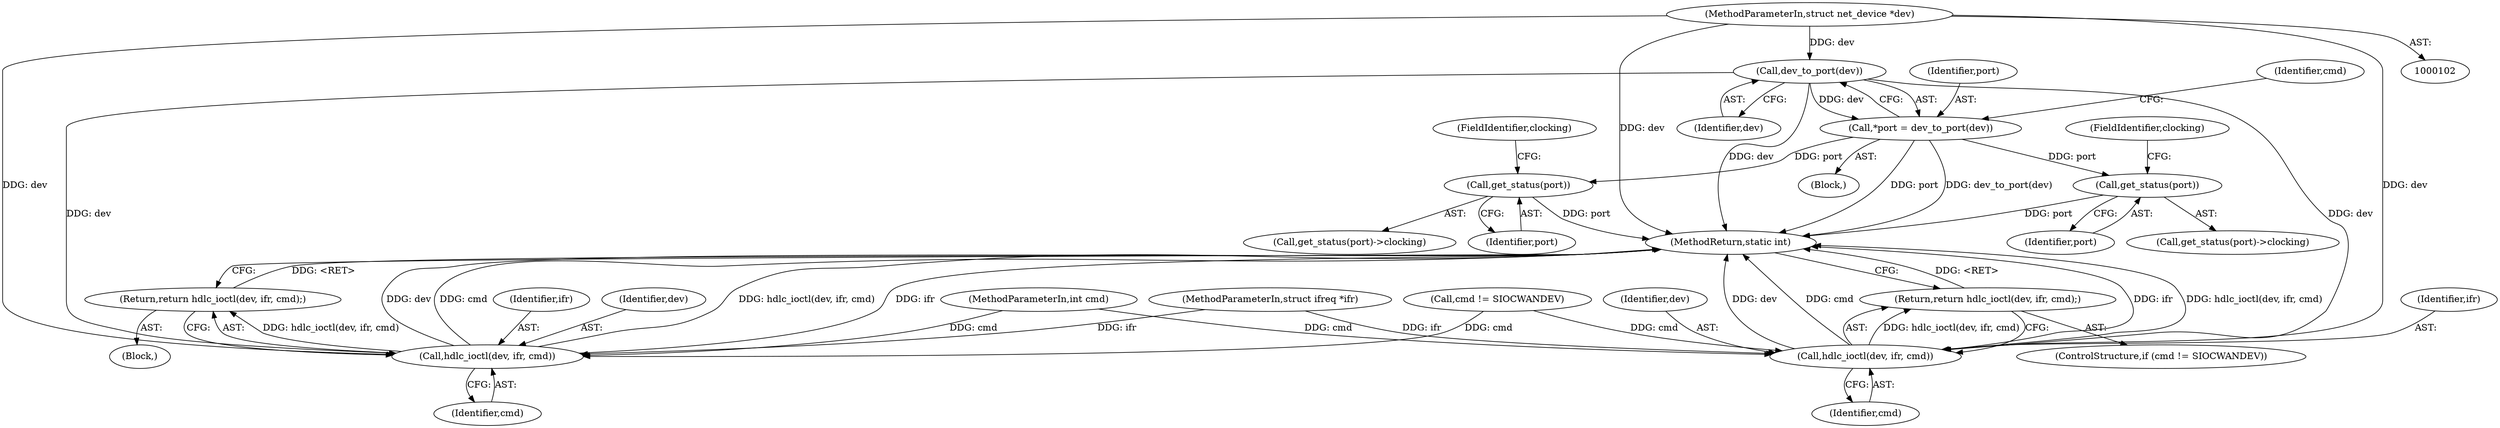 digraph "0_linux_2b13d06c9584b4eb773f1e80bbaedab9a1c344e1@pointer" {
"1000103" [label="(MethodParameterIn,struct net_device *dev)"];
"1000116" [label="(Call,dev_to_port(dev))"];
"1000114" [label="(Call,*port = dev_to_port(dev))"];
"1000172" [label="(Call,get_status(port))"];
"1000260" [label="(Call,get_status(port))"];
"1000123" [label="(Call,hdlc_ioctl(dev, ifr, cmd))"];
"1000122" [label="(Return,return hdlc_ioctl(dev, ifr, cmd);)"];
"1000270" [label="(Call,hdlc_ioctl(dev, ifr, cmd))"];
"1000269" [label="(Return,return hdlc_ioctl(dev, ifr, cmd);)"];
"1000259" [label="(Call,get_status(port)->clocking)"];
"1000272" [label="(Identifier,ifr)"];
"1000117" [label="(Identifier,dev)"];
"1000119" [label="(Call,cmd != SIOCWANDEV)"];
"1000105" [label="(MethodParameterIn,int cmd)"];
"1000103" [label="(MethodParameterIn,struct net_device *dev)"];
"1000115" [label="(Identifier,port)"];
"1000123" [label="(Call,hdlc_ioctl(dev, ifr, cmd))"];
"1000273" [label="(Identifier,cmd)"];
"1000173" [label="(Identifier,port)"];
"1000118" [label="(ControlStructure,if (cmd != SIOCWANDEV))"];
"1000261" [label="(Identifier,port)"];
"1000270" [label="(Call,hdlc_ioctl(dev, ifr, cmd))"];
"1000124" [label="(Identifier,dev)"];
"1000174" [label="(FieldIdentifier,clocking)"];
"1000106" [label="(Block,)"];
"1000260" [label="(Call,get_status(port))"];
"1000133" [label="(Block,)"];
"1000274" [label="(MethodReturn,static int)"];
"1000122" [label="(Return,return hdlc_ioctl(dev, ifr, cmd);)"];
"1000104" [label="(MethodParameterIn,struct ifreq *ifr)"];
"1000271" [label="(Identifier,dev)"];
"1000126" [label="(Identifier,cmd)"];
"1000125" [label="(Identifier,ifr)"];
"1000116" [label="(Call,dev_to_port(dev))"];
"1000120" [label="(Identifier,cmd)"];
"1000269" [label="(Return,return hdlc_ioctl(dev, ifr, cmd);)"];
"1000114" [label="(Call,*port = dev_to_port(dev))"];
"1000171" [label="(Call,get_status(port)->clocking)"];
"1000262" [label="(FieldIdentifier,clocking)"];
"1000172" [label="(Call,get_status(port))"];
"1000103" -> "1000102"  [label="AST: "];
"1000103" -> "1000274"  [label="DDG: dev"];
"1000103" -> "1000116"  [label="DDG: dev"];
"1000103" -> "1000123"  [label="DDG: dev"];
"1000103" -> "1000270"  [label="DDG: dev"];
"1000116" -> "1000114"  [label="AST: "];
"1000116" -> "1000117"  [label="CFG: "];
"1000117" -> "1000116"  [label="AST: "];
"1000114" -> "1000116"  [label="CFG: "];
"1000116" -> "1000274"  [label="DDG: dev"];
"1000116" -> "1000114"  [label="DDG: dev"];
"1000116" -> "1000123"  [label="DDG: dev"];
"1000116" -> "1000270"  [label="DDG: dev"];
"1000114" -> "1000106"  [label="AST: "];
"1000115" -> "1000114"  [label="AST: "];
"1000120" -> "1000114"  [label="CFG: "];
"1000114" -> "1000274"  [label="DDG: port"];
"1000114" -> "1000274"  [label="DDG: dev_to_port(dev)"];
"1000114" -> "1000172"  [label="DDG: port"];
"1000114" -> "1000260"  [label="DDG: port"];
"1000172" -> "1000171"  [label="AST: "];
"1000172" -> "1000173"  [label="CFG: "];
"1000173" -> "1000172"  [label="AST: "];
"1000174" -> "1000172"  [label="CFG: "];
"1000172" -> "1000274"  [label="DDG: port"];
"1000260" -> "1000259"  [label="AST: "];
"1000260" -> "1000261"  [label="CFG: "];
"1000261" -> "1000260"  [label="AST: "];
"1000262" -> "1000260"  [label="CFG: "];
"1000260" -> "1000274"  [label="DDG: port"];
"1000123" -> "1000122"  [label="AST: "];
"1000123" -> "1000126"  [label="CFG: "];
"1000124" -> "1000123"  [label="AST: "];
"1000125" -> "1000123"  [label="AST: "];
"1000126" -> "1000123"  [label="AST: "];
"1000122" -> "1000123"  [label="CFG: "];
"1000123" -> "1000274"  [label="DDG: cmd"];
"1000123" -> "1000274"  [label="DDG: ifr"];
"1000123" -> "1000274"  [label="DDG: hdlc_ioctl(dev, ifr, cmd)"];
"1000123" -> "1000274"  [label="DDG: dev"];
"1000123" -> "1000122"  [label="DDG: hdlc_ioctl(dev, ifr, cmd)"];
"1000104" -> "1000123"  [label="DDG: ifr"];
"1000119" -> "1000123"  [label="DDG: cmd"];
"1000105" -> "1000123"  [label="DDG: cmd"];
"1000122" -> "1000118"  [label="AST: "];
"1000274" -> "1000122"  [label="CFG: "];
"1000122" -> "1000274"  [label="DDG: <RET>"];
"1000270" -> "1000269"  [label="AST: "];
"1000270" -> "1000273"  [label="CFG: "];
"1000271" -> "1000270"  [label="AST: "];
"1000272" -> "1000270"  [label="AST: "];
"1000273" -> "1000270"  [label="AST: "];
"1000269" -> "1000270"  [label="CFG: "];
"1000270" -> "1000274"  [label="DDG: cmd"];
"1000270" -> "1000274"  [label="DDG: hdlc_ioctl(dev, ifr, cmd)"];
"1000270" -> "1000274"  [label="DDG: ifr"];
"1000270" -> "1000274"  [label="DDG: dev"];
"1000270" -> "1000269"  [label="DDG: hdlc_ioctl(dev, ifr, cmd)"];
"1000104" -> "1000270"  [label="DDG: ifr"];
"1000119" -> "1000270"  [label="DDG: cmd"];
"1000105" -> "1000270"  [label="DDG: cmd"];
"1000269" -> "1000133"  [label="AST: "];
"1000274" -> "1000269"  [label="CFG: "];
"1000269" -> "1000274"  [label="DDG: <RET>"];
}

